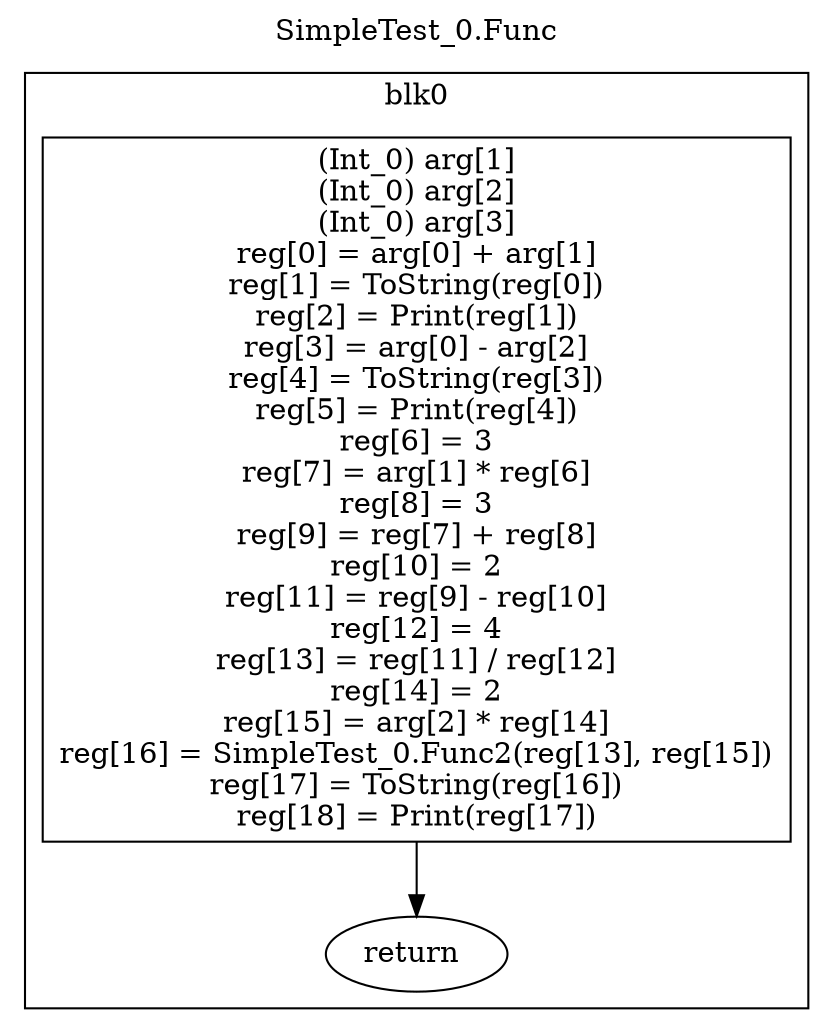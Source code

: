 digraph {
  rankdir=TB;
  b0_l0 -> b0_ret
  b0_l0 [label="(Int_0) arg[1]\n(Int_0) arg[2]\n(Int_0) arg[3]\nreg[0] = arg[0] + arg[1]\nreg[1] = ToString(reg[0])\nreg[2] = Print(reg[1])\nreg[3] = arg[0] - arg[2]\nreg[4] = ToString(reg[3])\nreg[5] = Print(reg[4])\nreg[6] = 3\nreg[7] = arg[1] * reg[6]\nreg[8] = 3\nreg[9] = reg[7] + reg[8]\nreg[10] = 2\nreg[11] = reg[9] - reg[10]\nreg[12] = 4\nreg[13] = reg[11] / reg[12]\nreg[14] = 2\nreg[15] = arg[2] * reg[14]\nreg[16] = SimpleTest_0.Func2(reg[13], reg[15])\nreg[17] = ToString(reg[16])\nreg[18] = Print(reg[17])\n", shape=box]
  b0_ret [label="return "]
  subgraph cluster_b0 {
    label = "blk0";
    b0_l0;
    b0_ret;
  }
  labelloc="t"
  label="SimpleTest_0.Func"
}